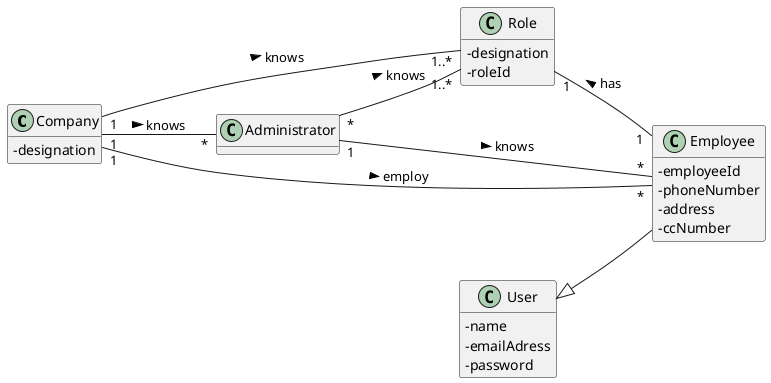 @startuml
hide methods
left to right direction
skinparam classAttributeIconSize 0

class Company {
  -designation
}
class Role {
-designation
-roleId
}


class Employee extends User {
  -employeeId
  -phoneNumber
  -address
  -ccNumber
}

class Administrator {
}
class User{
-name
-emailAdress
-password
}

Company "1" --"*" Employee : employ >
Company "1" -- "*" Administrator : knows >
Administrator"1" -- "*" Employee : knows >
Company "1" -- "1..*" Role : knows >

Administrator "*" -- "1..*" Role : knows >
Role "1" -- "1" Employee: has <



@enduml
